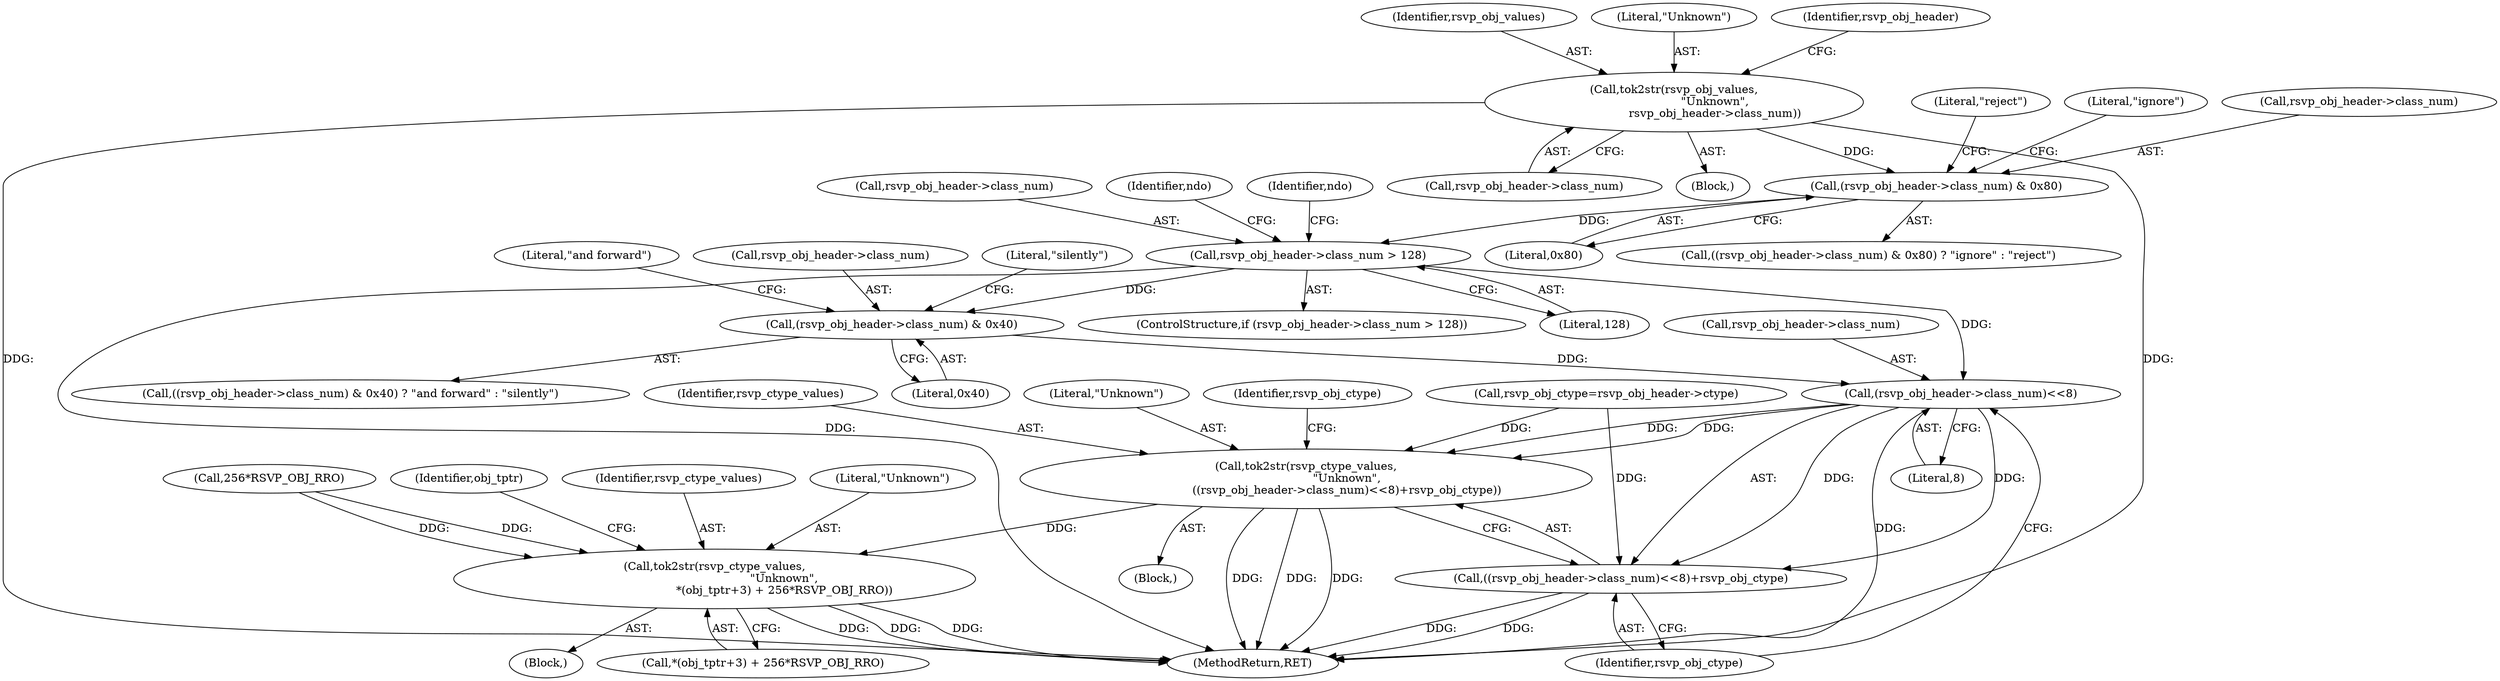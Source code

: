 digraph "0_tcpdump_289c672020280529fd382f3502efab7100d638ec@pointer" {
"1000242" [label="(Call,tok2str(rsvp_obj_values,\n                       \"Unknown\",\n                       rsvp_obj_header->class_num))"];
"1000253" [label="(Call,(rsvp_obj_header->class_num) & 0x80)"];
"1000261" [label="(Call,rsvp_obj_header->class_num > 128)"];
"1000272" [label="(Call,(rsvp_obj_header->class_num) & 0x40)"];
"1000289" [label="(Call,(rsvp_obj_header->class_num)<<8)"];
"1000285" [label="(Call,tok2str(rsvp_ctype_values,\n                       \"Unknown\",\n                       ((rsvp_obj_header->class_num)<<8)+rsvp_obj_ctype))"];
"1001455" [label="(Call,tok2str(rsvp_ctype_values,\n                                       \"Unknown\",\n                                       *(obj_tptr+3) + 256*RSVP_OBJ_RRO))"];
"1000288" [label="(Call,((rsvp_obj_header->class_num)<<8)+rsvp_obj_ctype)"];
"1000281" [label="(Identifier,ndo)"];
"1000271" [label="(Call,((rsvp_obj_header->class_num) & 0x40) ? \"and forward\" : \"silently\")"];
"1000272" [label="(Call,(rsvp_obj_header->class_num) & 0x40)"];
"1000262" [label="(Call,rsvp_obj_header->class_num)"];
"1000285" [label="(Call,tok2str(rsvp_ctype_values,\n                       \"Unknown\",\n                       ((rsvp_obj_header->class_num)<<8)+rsvp_obj_ctype))"];
"1000265" [label="(Literal,128)"];
"1000277" [label="(Literal,\"and forward\")"];
"1003398" [label="(MethodReturn,RET)"];
"1000273" [label="(Call,rsvp_obj_header->class_num)"];
"1001457" [label="(Literal,\"Unknown\")"];
"1000288" [label="(Call,((rsvp_obj_header->class_num)<<8)+rsvp_obj_ctype)"];
"1000276" [label="(Literal,0x40)"];
"1000290" [label="(Call,rsvp_obj_header->class_num)"];
"1000294" [label="(Identifier,rsvp_obj_ctype)"];
"1000284" [label="(Block,)"];
"1000261" [label="(Call,rsvp_obj_header->class_num > 128)"];
"1000253" [label="(Call,(rsvp_obj_header->class_num) & 0x80)"];
"1000286" [label="(Identifier,rsvp_ctype_values)"];
"1000254" [label="(Call,rsvp_obj_header->class_num)"];
"1000287" [label="(Literal,\"Unknown\")"];
"1000191" [label="(Call,rsvp_obj_ctype=rsvp_obj_header->ctype)"];
"1000245" [label="(Call,rsvp_obj_header->class_num)"];
"1000260" [label="(ControlStructure,if (rsvp_obj_header->class_num > 128))"];
"1000296" [label="(Identifier,rsvp_obj_ctype)"];
"1001463" [label="(Call,256*RSVP_OBJ_RRO)"];
"1000289" [label="(Call,(rsvp_obj_header->class_num)<<8)"];
"1000242" [label="(Call,tok2str(rsvp_obj_values,\n                       \"Unknown\",\n                       rsvp_obj_header->class_num))"];
"1000243" [label="(Identifier,rsvp_obj_values)"];
"1000244" [label="(Literal,\"Unknown\")"];
"1000268" [label="(Identifier,ndo)"];
"1001455" [label="(Call,tok2str(rsvp_ctype_values,\n                                       \"Unknown\",\n                                       *(obj_tptr+3) + 256*RSVP_OBJ_RRO))"];
"1000278" [label="(Literal,\"silently\")"];
"1000241" [label="(Block,)"];
"1001454" [label="(Block,)"];
"1000257" [label="(Literal,0x80)"];
"1001469" [label="(Identifier,obj_tptr)"];
"1001458" [label="(Call,*(obj_tptr+3) + 256*RSVP_OBJ_RRO)"];
"1000259" [label="(Literal,\"reject\")"];
"1000258" [label="(Literal,\"ignore\")"];
"1000250" [label="(Identifier,rsvp_obj_header)"];
"1001456" [label="(Identifier,rsvp_ctype_values)"];
"1000293" [label="(Literal,8)"];
"1000252" [label="(Call,((rsvp_obj_header->class_num) & 0x80) ? \"ignore\" : \"reject\")"];
"1000242" -> "1000241"  [label="AST: "];
"1000242" -> "1000245"  [label="CFG: "];
"1000243" -> "1000242"  [label="AST: "];
"1000244" -> "1000242"  [label="AST: "];
"1000245" -> "1000242"  [label="AST: "];
"1000250" -> "1000242"  [label="CFG: "];
"1000242" -> "1003398"  [label="DDG: "];
"1000242" -> "1003398"  [label="DDG: "];
"1000242" -> "1000253"  [label="DDG: "];
"1000253" -> "1000252"  [label="AST: "];
"1000253" -> "1000257"  [label="CFG: "];
"1000254" -> "1000253"  [label="AST: "];
"1000257" -> "1000253"  [label="AST: "];
"1000258" -> "1000253"  [label="CFG: "];
"1000259" -> "1000253"  [label="CFG: "];
"1000253" -> "1000261"  [label="DDG: "];
"1000261" -> "1000260"  [label="AST: "];
"1000261" -> "1000265"  [label="CFG: "];
"1000262" -> "1000261"  [label="AST: "];
"1000265" -> "1000261"  [label="AST: "];
"1000268" -> "1000261"  [label="CFG: "];
"1000281" -> "1000261"  [label="CFG: "];
"1000261" -> "1003398"  [label="DDG: "];
"1000261" -> "1000272"  [label="DDG: "];
"1000261" -> "1000289"  [label="DDG: "];
"1000272" -> "1000271"  [label="AST: "];
"1000272" -> "1000276"  [label="CFG: "];
"1000273" -> "1000272"  [label="AST: "];
"1000276" -> "1000272"  [label="AST: "];
"1000277" -> "1000272"  [label="CFG: "];
"1000278" -> "1000272"  [label="CFG: "];
"1000272" -> "1000289"  [label="DDG: "];
"1000289" -> "1000288"  [label="AST: "];
"1000289" -> "1000293"  [label="CFG: "];
"1000290" -> "1000289"  [label="AST: "];
"1000293" -> "1000289"  [label="AST: "];
"1000294" -> "1000289"  [label="CFG: "];
"1000289" -> "1003398"  [label="DDG: "];
"1000289" -> "1000285"  [label="DDG: "];
"1000289" -> "1000285"  [label="DDG: "];
"1000289" -> "1000288"  [label="DDG: "];
"1000289" -> "1000288"  [label="DDG: "];
"1000285" -> "1000284"  [label="AST: "];
"1000285" -> "1000288"  [label="CFG: "];
"1000286" -> "1000285"  [label="AST: "];
"1000287" -> "1000285"  [label="AST: "];
"1000288" -> "1000285"  [label="AST: "];
"1000296" -> "1000285"  [label="CFG: "];
"1000285" -> "1003398"  [label="DDG: "];
"1000285" -> "1003398"  [label="DDG: "];
"1000285" -> "1003398"  [label="DDG: "];
"1000191" -> "1000285"  [label="DDG: "];
"1000285" -> "1001455"  [label="DDG: "];
"1001455" -> "1001454"  [label="AST: "];
"1001455" -> "1001458"  [label="CFG: "];
"1001456" -> "1001455"  [label="AST: "];
"1001457" -> "1001455"  [label="AST: "];
"1001458" -> "1001455"  [label="AST: "];
"1001469" -> "1001455"  [label="CFG: "];
"1001455" -> "1003398"  [label="DDG: "];
"1001455" -> "1003398"  [label="DDG: "];
"1001455" -> "1003398"  [label="DDG: "];
"1001463" -> "1001455"  [label="DDG: "];
"1001463" -> "1001455"  [label="DDG: "];
"1000288" -> "1000294"  [label="CFG: "];
"1000294" -> "1000288"  [label="AST: "];
"1000288" -> "1003398"  [label="DDG: "];
"1000288" -> "1003398"  [label="DDG: "];
"1000191" -> "1000288"  [label="DDG: "];
}
